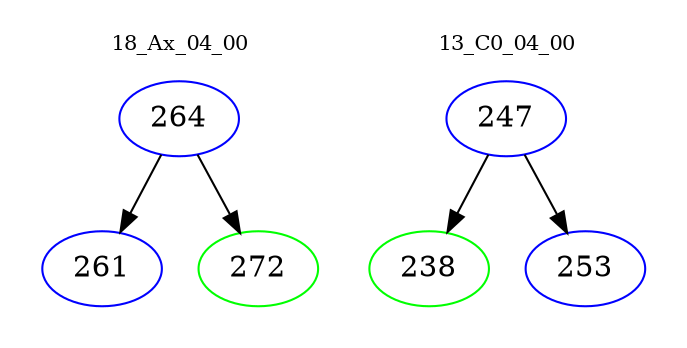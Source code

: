 digraph{
subgraph cluster_0 {
color = white
label = "18_Ax_04_00";
fontsize=10;
T0_264 [label="264", color="blue"]
T0_264 -> T0_261 [color="black"]
T0_261 [label="261", color="blue"]
T0_264 -> T0_272 [color="black"]
T0_272 [label="272", color="green"]
}
subgraph cluster_1 {
color = white
label = "13_C0_04_00";
fontsize=10;
T1_247 [label="247", color="blue"]
T1_247 -> T1_238 [color="black"]
T1_238 [label="238", color="green"]
T1_247 -> T1_253 [color="black"]
T1_253 [label="253", color="blue"]
}
}

